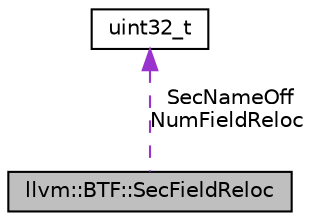 digraph "llvm::BTF::SecFieldReloc"
{
 // LATEX_PDF_SIZE
  bgcolor="transparent";
  edge [fontname="Helvetica",fontsize="10",labelfontname="Helvetica",labelfontsize="10"];
  node [fontname="Helvetica",fontsize="10",shape=record];
  Node1 [label="llvm::BTF::SecFieldReloc",height=0.2,width=0.4,color="black", fillcolor="grey75", style="filled", fontcolor="black",tooltip="Specifying offset relocation's in one section."];
  Node2 -> Node1 [dir="back",color="darkorchid3",fontsize="10",style="dashed",label=" SecNameOff\nNumFieldReloc" ,fontname="Helvetica"];
  Node2 [label="uint32_t",height=0.2,width=0.4,color="black",URL="$classuint32__t.html",tooltip=" "];
}
